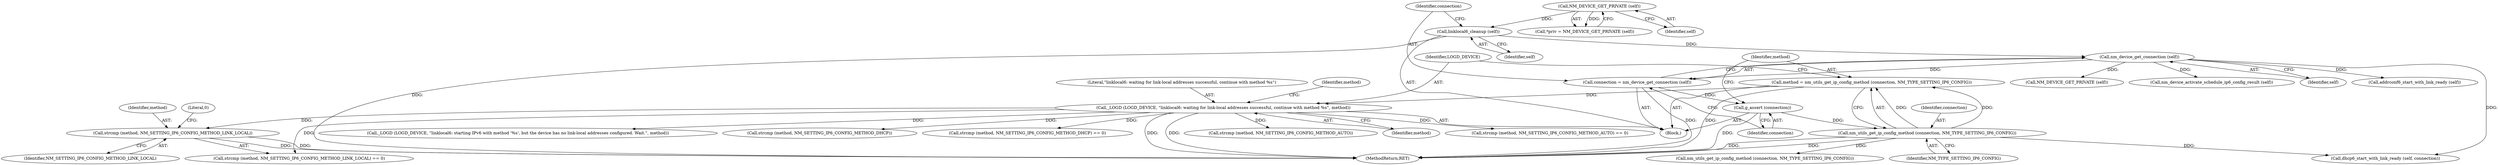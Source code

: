 digraph "0_NetworkManager_d5fc88e573fa58b93034b04d35a2454f5d28cad9@API" {
"1006883" [label="(Call,strcmp (method, NM_SETTING_IP6_CONFIG_METHOD_LINK_LOCAL))"];
"1006846" [label="(Call,_LOGD (LOGD_DEVICE, \"linklocal6: waiting for link-local addresses successful, continue with method %s\", method))"];
"1006841" [label="(Call,method = nm_utils_get_ip_config_method (connection, NM_TYPE_SETTING_IP6_CONFIG))"];
"1006843" [label="(Call,nm_utils_get_ip_config_method (connection, NM_TYPE_SETTING_IP6_CONFIG))"];
"1006839" [label="(Call,g_assert (connection))"];
"1006835" [label="(Call,connection = nm_device_get_connection (self))"];
"1006837" [label="(Call,nm_device_get_connection (self))"];
"1006833" [label="(Call,linklocal6_cleanup (self))"];
"1006819" [label="(Call,NM_DEVICE_GET_PRIVATE (self))"];
"1006853" [label="(Identifier,method)"];
"1006844" [label="(Identifier,connection)"];
"1006851" [label="(Call,strcmp (method, NM_SETTING_IP6_CONFIG_METHOD_AUTO) == 0)"];
"1006836" [label="(Identifier,connection)"];
"1006834" [label="(Identifier,self)"];
"1006835" [label="(Call,connection = nm_device_get_connection (self))"];
"1006839" [label="(Call,g_assert (connection))"];
"1006815" [label="(Block,)"];
"1006817" [label="(Call,*priv = NM_DEVICE_GET_PRIVATE (self))"];
"1007034" [label="(Call,_LOGD (LOGD_DEVICE, \"linklocal6: starting IPv6 with method '%s', but the device has no link-local addresses configured. Wait.\", method))"];
"1006867" [label="(Call,strcmp (method, NM_SETTING_IP6_CONFIG_METHOD_DHCP))"];
"1007031" [label="(Call,nm_utils_get_ip_config_method (connection, NM_TYPE_SETTING_IP6_CONFIG))"];
"1006866" [label="(Call,strcmp (method, NM_SETTING_IP6_CONFIG_METHOD_DHCP) == 0)"];
"1006849" [label="(Identifier,method)"];
"1006840" [label="(Identifier,connection)"];
"1006843" [label="(Call,nm_utils_get_ip_config_method (connection, NM_TYPE_SETTING_IP6_CONFIG))"];
"1006882" [label="(Call,strcmp (method, NM_SETTING_IP6_CONFIG_METHOD_LINK_LOCAL) == 0)"];
"1006885" [label="(Identifier,NM_SETTING_IP6_CONFIG_METHOD_LINK_LOCAL)"];
"1006884" [label="(Identifier,method)"];
"1006845" [label="(Identifier,NM_TYPE_SETTING_IP6_CONFIG)"];
"1006842" [label="(Identifier,method)"];
"1006852" [label="(Call,strcmp (method, NM_SETTING_IP6_CONFIG_METHOD_AUTO))"];
"1006848" [label="(Literal,\"linklocal6: waiting for link-local addresses successful, continue with method %s\")"];
"1006874" [label="(Call,dhcp6_start_with_link_ready (self, connection))"];
"1006887" [label="(Call,nm_device_activate_schedule_ip6_config_result (self))"];
"1006833" [label="(Call,linklocal6_cleanup (self))"];
"1006838" [label="(Identifier,self)"];
"1006820" [label="(Identifier,self)"];
"1006859" [label="(Call,addrconf6_start_with_link_ready (self))"];
"1006837" [label="(Call,nm_device_get_connection (self))"];
"1007368" [label="(MethodReturn,RET)"];
"1006841" [label="(Call,method = nm_utils_get_ip_config_method (connection, NM_TYPE_SETTING_IP6_CONFIG))"];
"1006819" [label="(Call,NM_DEVICE_GET_PRIVATE (self))"];
"1006886" [label="(Literal,0)"];
"1006896" [label="(Call,NM_DEVICE_GET_PRIVATE (self))"];
"1006846" [label="(Call,_LOGD (LOGD_DEVICE, \"linklocal6: waiting for link-local addresses successful, continue with method %s\", method))"];
"1006883" [label="(Call,strcmp (method, NM_SETTING_IP6_CONFIG_METHOD_LINK_LOCAL))"];
"1006847" [label="(Identifier,LOGD_DEVICE)"];
"1006883" -> "1006882"  [label="AST: "];
"1006883" -> "1006885"  [label="CFG: "];
"1006884" -> "1006883"  [label="AST: "];
"1006885" -> "1006883"  [label="AST: "];
"1006886" -> "1006883"  [label="CFG: "];
"1006883" -> "1007368"  [label="DDG: "];
"1006883" -> "1007368"  [label="DDG: "];
"1006846" -> "1006883"  [label="DDG: "];
"1006846" -> "1006815"  [label="AST: "];
"1006846" -> "1006849"  [label="CFG: "];
"1006847" -> "1006846"  [label="AST: "];
"1006848" -> "1006846"  [label="AST: "];
"1006849" -> "1006846"  [label="AST: "];
"1006853" -> "1006846"  [label="CFG: "];
"1006846" -> "1007368"  [label="DDG: "];
"1006846" -> "1007368"  [label="DDG: "];
"1006841" -> "1006846"  [label="DDG: "];
"1006846" -> "1006851"  [label="DDG: "];
"1006846" -> "1006852"  [label="DDG: "];
"1006846" -> "1006866"  [label="DDG: "];
"1006846" -> "1006867"  [label="DDG: "];
"1006846" -> "1006882"  [label="DDG: "];
"1006846" -> "1007034"  [label="DDG: "];
"1006841" -> "1006815"  [label="AST: "];
"1006841" -> "1006843"  [label="CFG: "];
"1006842" -> "1006841"  [label="AST: "];
"1006843" -> "1006841"  [label="AST: "];
"1006847" -> "1006841"  [label="CFG: "];
"1006841" -> "1007368"  [label="DDG: "];
"1006843" -> "1006841"  [label="DDG: "];
"1006843" -> "1006841"  [label="DDG: "];
"1006843" -> "1006845"  [label="CFG: "];
"1006844" -> "1006843"  [label="AST: "];
"1006845" -> "1006843"  [label="AST: "];
"1006843" -> "1007368"  [label="DDG: "];
"1006843" -> "1007368"  [label="DDG: "];
"1006839" -> "1006843"  [label="DDG: "];
"1006843" -> "1006874"  [label="DDG: "];
"1006843" -> "1007031"  [label="DDG: "];
"1006839" -> "1006815"  [label="AST: "];
"1006839" -> "1006840"  [label="CFG: "];
"1006840" -> "1006839"  [label="AST: "];
"1006842" -> "1006839"  [label="CFG: "];
"1006839" -> "1007368"  [label="DDG: "];
"1006835" -> "1006839"  [label="DDG: "];
"1006835" -> "1006815"  [label="AST: "];
"1006835" -> "1006837"  [label="CFG: "];
"1006836" -> "1006835"  [label="AST: "];
"1006837" -> "1006835"  [label="AST: "];
"1006840" -> "1006835"  [label="CFG: "];
"1006835" -> "1007368"  [label="DDG: "];
"1006837" -> "1006835"  [label="DDG: "];
"1006837" -> "1006838"  [label="CFG: "];
"1006838" -> "1006837"  [label="AST: "];
"1006833" -> "1006837"  [label="DDG: "];
"1006837" -> "1006859"  [label="DDG: "];
"1006837" -> "1006874"  [label="DDG: "];
"1006837" -> "1006887"  [label="DDG: "];
"1006837" -> "1006896"  [label="DDG: "];
"1006833" -> "1006815"  [label="AST: "];
"1006833" -> "1006834"  [label="CFG: "];
"1006834" -> "1006833"  [label="AST: "];
"1006836" -> "1006833"  [label="CFG: "];
"1006833" -> "1007368"  [label="DDG: "];
"1006819" -> "1006833"  [label="DDG: "];
"1006819" -> "1006817"  [label="AST: "];
"1006819" -> "1006820"  [label="CFG: "];
"1006820" -> "1006819"  [label="AST: "];
"1006817" -> "1006819"  [label="CFG: "];
"1006819" -> "1006817"  [label="DDG: "];
}
